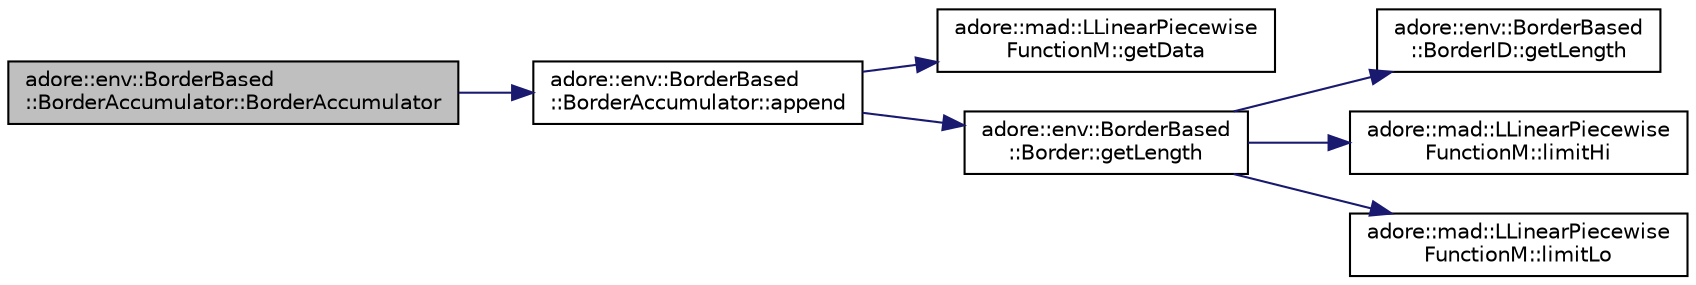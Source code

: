 digraph "adore::env::BorderBased::BorderAccumulator::BorderAccumulator"
{
 // LATEX_PDF_SIZE
  edge [fontname="Helvetica",fontsize="10",labelfontname="Helvetica",labelfontsize="10"];
  node [fontname="Helvetica",fontsize="10",shape=record];
  rankdir="LR";
  Node1 [label="adore::env::BorderBased\l::BorderAccumulator::BorderAccumulator",height=0.2,width=0.4,color="black", fillcolor="grey75", style="filled", fontcolor="black",tooltip="Construct a new Border Accumulator object and initialize it with a BorderAccumulationStrategy."];
  Node1 -> Node2 [color="midnightblue",fontsize="10",style="solid",fontname="Helvetica"];
  Node2 [label="adore::env::BorderBased\l::BorderAccumulator::append",height=0.2,width=0.4,color="black", fillcolor="white", style="filled",URL="$classadore_1_1env_1_1BorderBased_1_1BorderAccumulator.html#a23772b1e3e81adce06a74f531ec61235",tooltip="‍**"];
  Node2 -> Node3 [color="midnightblue",fontsize="10",style="solid",fontname="Helvetica"];
  Node3 [label="adore::mad::LLinearPiecewise\lFunctionM::getData",height=0.2,width=0.4,color="black", fillcolor="white", style="filled",URL="$classadore_1_1mad_1_1LLinearPiecewiseFunctionM.html#aa94d90c8643e2d6792f8594f3d666503",tooltip=" "];
  Node2 -> Node4 [color="midnightblue",fontsize="10",style="solid",fontname="Helvetica"];
  Node4 [label="adore::env::BorderBased\l::Border::getLength",height=0.2,width=0.4,color="black", fillcolor="white", style="filled",URL="$structadore_1_1env_1_1BorderBased_1_1Border.html#a522c4ebdb7a16e0aa89b507f554a4fa6",tooltip="Get the length of the border."];
  Node4 -> Node5 [color="midnightblue",fontsize="10",style="solid",fontname="Helvetica"];
  Node5 [label="adore::env::BorderBased\l::BorderID::getLength",height=0.2,width=0.4,color="black", fillcolor="white", style="filled",URL="$structadore_1_1env_1_1BorderBased_1_1BorderID.html#a21f63cc4e5239a964b37d089d54d2418",tooltip=" "];
  Node4 -> Node6 [color="midnightblue",fontsize="10",style="solid",fontname="Helvetica"];
  Node6 [label="adore::mad::LLinearPiecewise\lFunctionM::limitHi",height=0.2,width=0.4,color="black", fillcolor="white", style="filled",URL="$classadore_1_1mad_1_1LLinearPiecewiseFunctionM.html#aaa496b8ceb3ed505f6450225c46a077a",tooltip=" "];
  Node4 -> Node7 [color="midnightblue",fontsize="10",style="solid",fontname="Helvetica"];
  Node7 [label="adore::mad::LLinearPiecewise\lFunctionM::limitLo",height=0.2,width=0.4,color="black", fillcolor="white", style="filled",URL="$classadore_1_1mad_1_1LLinearPiecewiseFunctionM.html#a682841e9bc82a0653745dce6f908bfa6",tooltip=" "];
}
